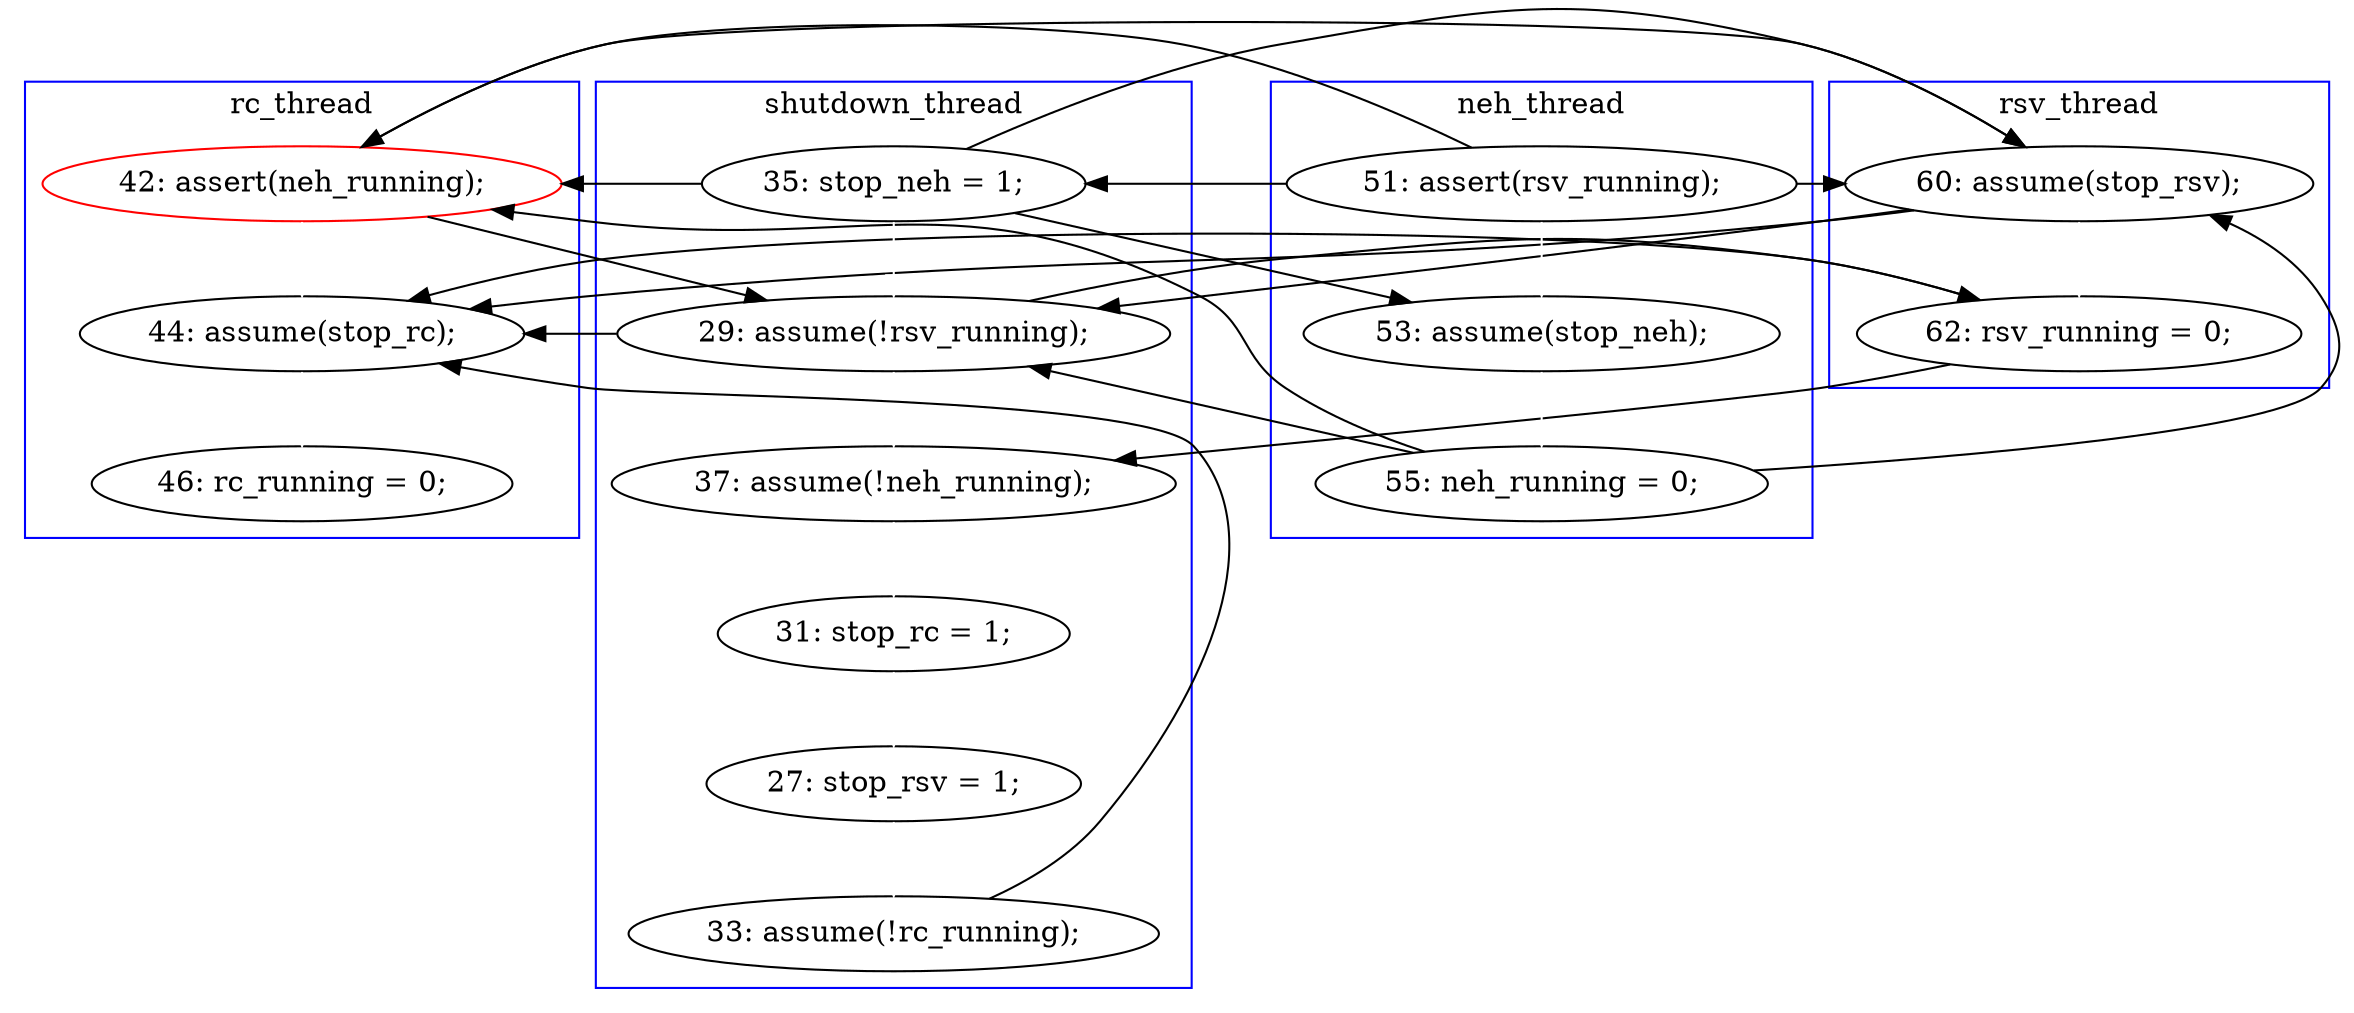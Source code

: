 digraph Counterexample {
	22 -> 23 [color = black, style = solid, constraint = false]
	20 -> 21 [color = black, style = solid, constraint = false]
	19 -> 22 [color = black, style = solid, constraint = false]
	28 -> 30 [color = white, style = solid]
	30 -> 32 [color = black, style = solid, constraint = false]
	26 -> 28 [color = white, style = solid]
	16 -> 18 [color = white, style = solid]
	18 -> 19 [color = white, style = solid]
	17 -> 21 [color = black, style = solid, constraint = false]
	24 -> 26 [color = white, style = solid]
	16 -> 17 [color = black, style = solid, constraint = false]
	17 -> 18 [color = black, style = solid, constraint = false]
	17 -> 22 [color = white, style = solid]
	21 -> 32 [color = black, style = solid, constraint = false]
	23 -> 32 [color = black, style = solid, constraint = false]
	16 -> 21 [color = black, style = solid, constraint = false]
	19 -> 20 [color = black, style = solid, constraint = false]
	22 -> 32 [color = black, style = solid, constraint = false]
	32 -> 36 [color = white, style = solid]
	23 -> 24 [color = black, style = solid, constraint = false]
	22 -> 24 [color = white, style = solid]
	17 -> 20 [color = black, style = solid, constraint = false]
	20 -> 32 [color = white, style = solid]
	20 -> 22 [color = black, style = solid, constraint = false]
	21 -> 23 [color = white, style = solid]
	16 -> 20 [color = black, style = solid, constraint = false]
	21 -> 22 [color = black, style = solid, constraint = false]
	19 -> 21 [color = black, style = solid, constraint = false]
	subgraph cluster2 {
		label = rc_thread
		color = blue
		36  [label = "46: rc_running = 0;"]
		32  [label = "44: assume(stop_rc);"]
		20  [label = "42: assert(neh_running);", color = red]
	}
	subgraph cluster4 {
		label = rsv_thread
		color = blue
		23  [label = "62: rsv_running = 0;"]
		21  [label = "60: assume(stop_rsv);"]
	}
	subgraph cluster1 {
		label = shutdown_thread
		color = blue
		26  [label = "31: stop_rc = 1;"]
		30  [label = "33: assume(!rc_running);"]
		24  [label = "37: assume(!neh_running);"]
		22  [label = "29: assume(!rsv_running);"]
		28  [label = "27: stop_rsv = 1;"]
		17  [label = "35: stop_neh = 1;"]
	}
	subgraph cluster3 {
		label = neh_thread
		color = blue
		18  [label = "53: assume(stop_neh);"]
		19  [label = "55: neh_running = 0;"]
		16  [label = "51: assert(rsv_running);"]
	}
}